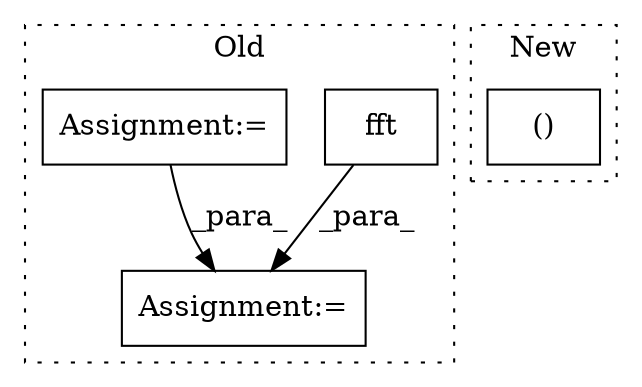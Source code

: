 digraph G {
subgraph cluster0 {
1 [label="fft" a="32" s="2324,2341" l="4,1" shape="box"];
3 [label="Assignment:=" a="7" s="2431" l="1" shape="box"];
4 [label="Assignment:=" a="7" s="770" l="4" shape="box"];
label = "Old";
style="dotted";
}
subgraph cluster1 {
2 [label="()" a="106" s="2057" l="57" shape="box"];
label = "New";
style="dotted";
}
1 -> 3 [label="_para_"];
4 -> 3 [label="_para_"];
}